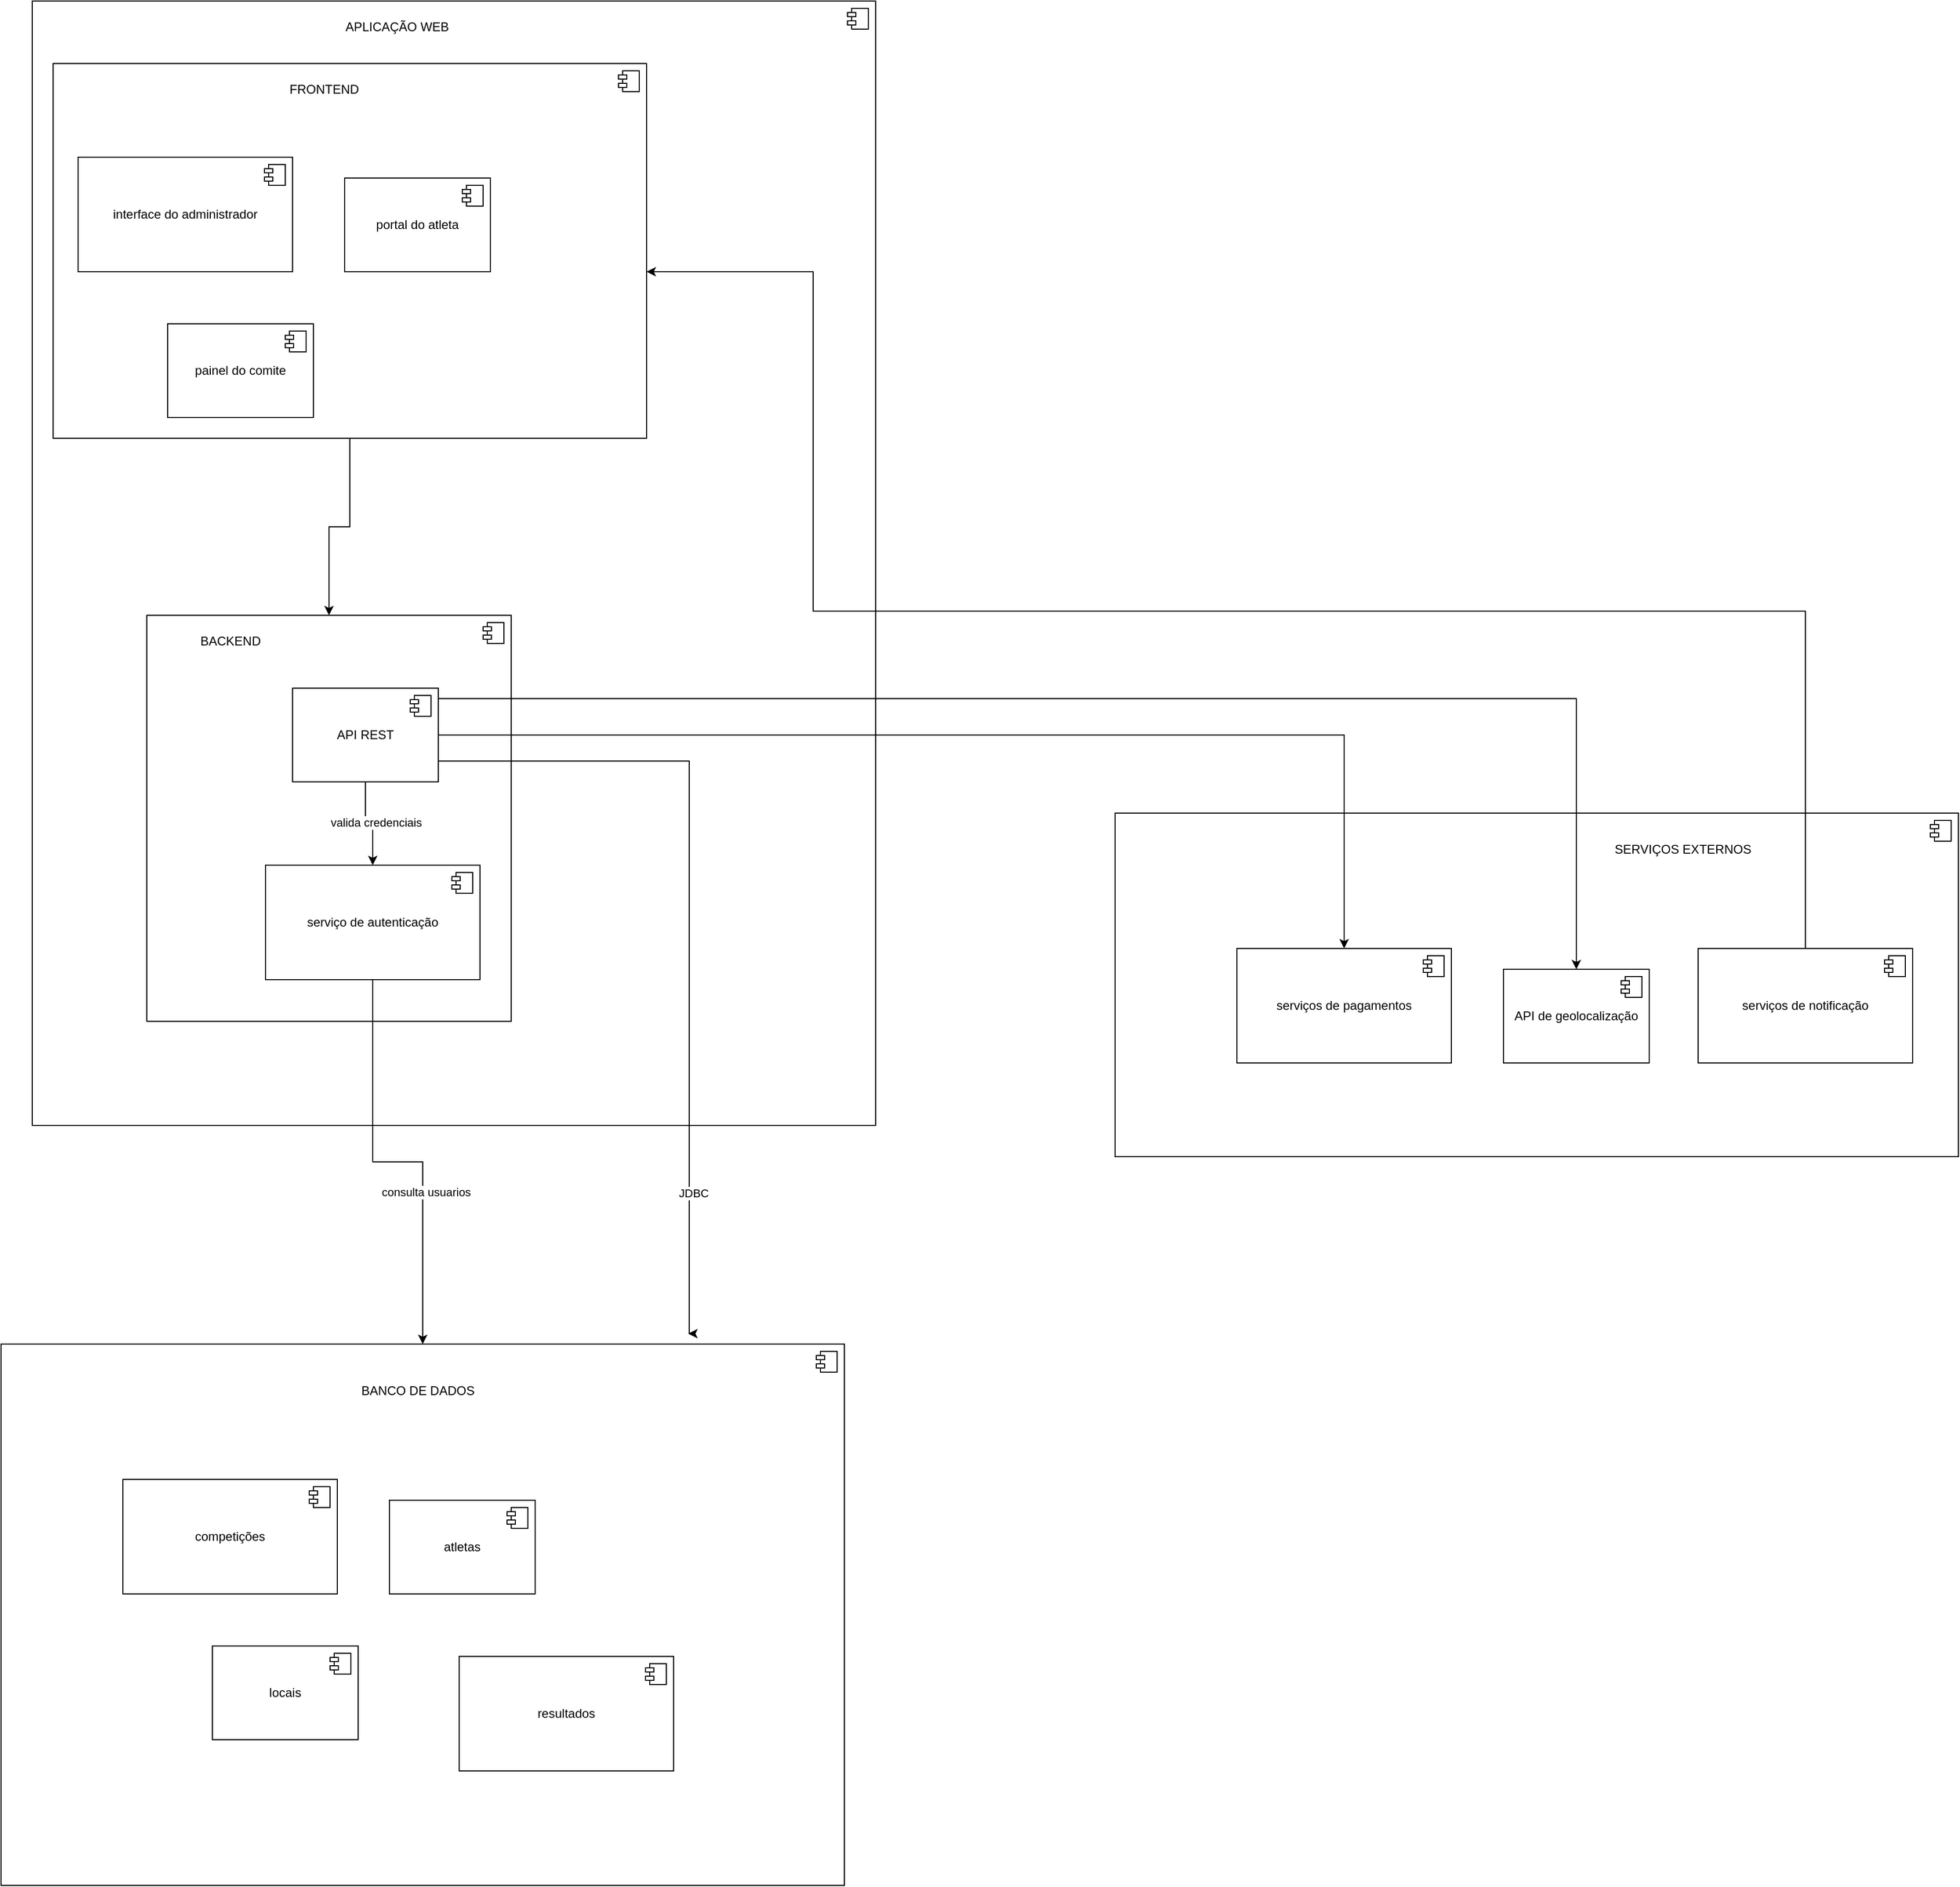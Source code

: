 <mxfile version="26.1.3">
  <diagram name="Página-1" id="j6RgWuZGL7l5uBg5RD7B">
    <mxGraphModel grid="1" page="1" gridSize="10" guides="1" tooltips="1" connect="1" arrows="1" fold="1" pageScale="1" pageWidth="827" pageHeight="1169" math="0" shadow="0">
      <root>
        <mxCell id="0" />
        <mxCell id="1" parent="0" />
        <mxCell id="IWRpcxTHR9jqZ0hSTlpp-1" value="" style="html=1;dropTarget=0;whiteSpace=wrap;movable=0;resizable=0;rotatable=0;deletable=0;editable=0;locked=1;connectable=0;" vertex="1" parent="1">
          <mxGeometry x="190" y="80" width="810" height="1080" as="geometry" />
        </mxCell>
        <mxCell id="IWRpcxTHR9jqZ0hSTlpp-2" value="" style="shape=module;jettyWidth=8;jettyHeight=4;" vertex="1" parent="IWRpcxTHR9jqZ0hSTlpp-1">
          <mxGeometry x="1" width="20" height="20" relative="1" as="geometry">
            <mxPoint x="-27" y="7" as="offset" />
          </mxGeometry>
        </mxCell>
        <mxCell id="IWRpcxTHR9jqZ0hSTlpp-65" style="edgeStyle=orthogonalEdgeStyle;rounded=0;orthogonalLoop=1;jettySize=auto;html=1;entryX=0.5;entryY=0;entryDx=0;entryDy=0;" edge="1" parent="1" source="IWRpcxTHR9jqZ0hSTlpp-3" target="IWRpcxTHR9jqZ0hSTlpp-12">
          <mxGeometry relative="1" as="geometry" />
        </mxCell>
        <mxCell id="IWRpcxTHR9jqZ0hSTlpp-3" value="" style="html=1;dropTarget=0;whiteSpace=wrap;movable=1;resizable=1;rotatable=1;deletable=1;editable=1;locked=0;connectable=1;" vertex="1" parent="1">
          <mxGeometry x="210" y="140" width="570" height="360" as="geometry" />
        </mxCell>
        <mxCell id="IWRpcxTHR9jqZ0hSTlpp-4" value="" style="shape=module;jettyWidth=8;jettyHeight=4;" vertex="1" parent="IWRpcxTHR9jqZ0hSTlpp-3">
          <mxGeometry x="1" width="20" height="20" relative="1" as="geometry">
            <mxPoint x="-27" y="7" as="offset" />
          </mxGeometry>
        </mxCell>
        <mxCell id="IWRpcxTHR9jqZ0hSTlpp-5" value="interface do administrador" style="html=1;dropTarget=0;whiteSpace=wrap;" vertex="1" parent="1">
          <mxGeometry x="234" y="230" width="206" height="110" as="geometry" />
        </mxCell>
        <mxCell id="IWRpcxTHR9jqZ0hSTlpp-6" value="" style="shape=module;jettyWidth=8;jettyHeight=4;" vertex="1" parent="IWRpcxTHR9jqZ0hSTlpp-5">
          <mxGeometry x="1" width="20" height="20" relative="1" as="geometry">
            <mxPoint x="-27" y="7" as="offset" />
          </mxGeometry>
        </mxCell>
        <mxCell id="IWRpcxTHR9jqZ0hSTlpp-7" value="portal do atleta" style="html=1;dropTarget=0;whiteSpace=wrap;" vertex="1" parent="1">
          <mxGeometry x="490" y="250" width="140" height="90" as="geometry" />
        </mxCell>
        <mxCell id="IWRpcxTHR9jqZ0hSTlpp-8" value="" style="shape=module;jettyWidth=8;jettyHeight=4;" vertex="1" parent="IWRpcxTHR9jqZ0hSTlpp-7">
          <mxGeometry x="1" width="20" height="20" relative="1" as="geometry">
            <mxPoint x="-27" y="7" as="offset" />
          </mxGeometry>
        </mxCell>
        <mxCell id="IWRpcxTHR9jqZ0hSTlpp-9" value="painel do comite" style="html=1;dropTarget=0;whiteSpace=wrap;" vertex="1" parent="1">
          <mxGeometry x="320" y="390" width="140" height="90" as="geometry" />
        </mxCell>
        <mxCell id="IWRpcxTHR9jqZ0hSTlpp-10" value="" style="shape=module;jettyWidth=8;jettyHeight=4;" vertex="1" parent="IWRpcxTHR9jqZ0hSTlpp-9">
          <mxGeometry x="1" width="20" height="20" relative="1" as="geometry">
            <mxPoint x="-27" y="7" as="offset" />
          </mxGeometry>
        </mxCell>
        <mxCell id="IWRpcxTHR9jqZ0hSTlpp-11" value="FRONTEND" style="text;html=1;align=center;verticalAlign=middle;resizable=0;points=[];autosize=1;strokeColor=none;fillColor=none;" vertex="1" parent="1">
          <mxGeometry x="425" y="150" width="90" height="30" as="geometry" />
        </mxCell>
        <mxCell id="IWRpcxTHR9jqZ0hSTlpp-12" value="" style="html=1;dropTarget=0;whiteSpace=wrap;" vertex="1" parent="1">
          <mxGeometry x="300" y="670" width="350" height="390" as="geometry" />
        </mxCell>
        <mxCell id="IWRpcxTHR9jqZ0hSTlpp-13" value="" style="shape=module;jettyWidth=8;jettyHeight=4;" vertex="1" parent="IWRpcxTHR9jqZ0hSTlpp-12">
          <mxGeometry x="1" width="20" height="20" relative="1" as="geometry">
            <mxPoint x="-27" y="7" as="offset" />
          </mxGeometry>
        </mxCell>
        <mxCell id="IWRpcxTHR9jqZ0hSTlpp-50" style="edgeStyle=orthogonalEdgeStyle;rounded=0;orthogonalLoop=1;jettySize=auto;html=1;" edge="1" parent="1" source="IWRpcxTHR9jqZ0hSTlpp-14" target="IWRpcxTHR9jqZ0hSTlpp-36">
          <mxGeometry relative="1" as="geometry" />
        </mxCell>
        <mxCell id="IWRpcxTHR9jqZ0hSTlpp-51" value="consulta usuarios" style="edgeLabel;html=1;align=center;verticalAlign=middle;resizable=0;points=[];" connectable="0" vertex="1" parent="IWRpcxTHR9jqZ0hSTlpp-50">
          <mxGeometry x="0.266" y="3" relative="1" as="geometry">
            <mxPoint as="offset" />
          </mxGeometry>
        </mxCell>
        <mxCell id="IWRpcxTHR9jqZ0hSTlpp-14" value="serviço de autenticação" style="html=1;dropTarget=0;whiteSpace=wrap;" vertex="1" parent="1">
          <mxGeometry x="414" y="910" width="206" height="110" as="geometry" />
        </mxCell>
        <mxCell id="IWRpcxTHR9jqZ0hSTlpp-15" value="" style="shape=module;jettyWidth=8;jettyHeight=4;" vertex="1" parent="IWRpcxTHR9jqZ0hSTlpp-14">
          <mxGeometry x="1" width="20" height="20" relative="1" as="geometry">
            <mxPoint x="-27" y="7" as="offset" />
          </mxGeometry>
        </mxCell>
        <mxCell id="IWRpcxTHR9jqZ0hSTlpp-46" style="edgeStyle=orthogonalEdgeStyle;rounded=0;orthogonalLoop=1;jettySize=auto;html=1;entryX=0.5;entryY=0;entryDx=0;entryDy=0;" edge="1" parent="1" source="IWRpcxTHR9jqZ0hSTlpp-16" target="IWRpcxTHR9jqZ0hSTlpp-14">
          <mxGeometry relative="1" as="geometry" />
        </mxCell>
        <mxCell id="IWRpcxTHR9jqZ0hSTlpp-47" value="valida credenciais" style="edgeLabel;html=1;align=center;verticalAlign=middle;resizable=0;points=[];" connectable="0" vertex="1" parent="IWRpcxTHR9jqZ0hSTlpp-46">
          <mxGeometry x="0.081" y="3" relative="1" as="geometry">
            <mxPoint y="-1" as="offset" />
          </mxGeometry>
        </mxCell>
        <mxCell id="IWRpcxTHR9jqZ0hSTlpp-48" style="edgeStyle=orthogonalEdgeStyle;rounded=0;orthogonalLoop=1;jettySize=auto;html=1;" edge="1" parent="1" source="IWRpcxTHR9jqZ0hSTlpp-16">
          <mxGeometry relative="1" as="geometry">
            <mxPoint x="820" y="1360" as="targetPoint" />
            <Array as="points">
              <mxPoint x="821" y="810" />
              <mxPoint x="821" y="1360" />
            </Array>
          </mxGeometry>
        </mxCell>
        <mxCell id="IWRpcxTHR9jqZ0hSTlpp-49" value="JDBC" style="edgeLabel;html=1;align=center;verticalAlign=middle;resizable=0;points=[];" connectable="0" vertex="1" parent="IWRpcxTHR9jqZ0hSTlpp-48">
          <mxGeometry x="0.657" y="4" relative="1" as="geometry">
            <mxPoint as="offset" />
          </mxGeometry>
        </mxCell>
        <mxCell id="IWRpcxTHR9jqZ0hSTlpp-16" value="API REST" style="html=1;dropTarget=0;whiteSpace=wrap;" vertex="1" parent="1">
          <mxGeometry x="440" y="740" width="140" height="90" as="geometry" />
        </mxCell>
        <mxCell id="IWRpcxTHR9jqZ0hSTlpp-17" value="" style="shape=module;jettyWidth=8;jettyHeight=4;" vertex="1" parent="IWRpcxTHR9jqZ0hSTlpp-16">
          <mxGeometry x="1" width="20" height="20" relative="1" as="geometry">
            <mxPoint x="-27" y="7" as="offset" />
          </mxGeometry>
        </mxCell>
        <mxCell id="IWRpcxTHR9jqZ0hSTlpp-20" value="BACKEND" style="text;html=1;align=center;verticalAlign=middle;resizable=0;points=[];autosize=1;strokeColor=none;fillColor=none;" vertex="1" parent="1">
          <mxGeometry x="340" y="680" width="80" height="30" as="geometry" />
        </mxCell>
        <mxCell id="IWRpcxTHR9jqZ0hSTlpp-22" value="" style="ellipse;whiteSpace=wrap;html=1;align=center;aspect=fixed;fillColor=none;strokeColor=none;resizable=0;perimeter=centerPerimeter;rotatable=0;allowArrows=0;points=[];outlineConnect=1;" vertex="1" parent="1">
          <mxGeometry x="425" y="600" width="10" height="10" as="geometry" />
        </mxCell>
        <mxCell id="IWRpcxTHR9jqZ0hSTlpp-35" value="APLICAÇÃO WEB" style="text;html=1;align=center;verticalAlign=middle;resizable=0;points=[];autosize=1;strokeColor=none;fillColor=none;" vertex="1" parent="1">
          <mxGeometry x="480" y="90" width="120" height="30" as="geometry" />
        </mxCell>
        <mxCell id="IWRpcxTHR9jqZ0hSTlpp-36" value="" style="html=1;dropTarget=0;whiteSpace=wrap;movable=1;resizable=1;rotatable=1;deletable=1;editable=1;locked=0;connectable=1;" vertex="1" parent="1">
          <mxGeometry x="160" y="1370" width="810" height="520" as="geometry" />
        </mxCell>
        <mxCell id="IWRpcxTHR9jqZ0hSTlpp-37" value="" style="shape=module;jettyWidth=8;jettyHeight=4;" vertex="1" parent="IWRpcxTHR9jqZ0hSTlpp-36">
          <mxGeometry x="1" width="20" height="20" relative="1" as="geometry">
            <mxPoint x="-27" y="7" as="offset" />
          </mxGeometry>
        </mxCell>
        <mxCell id="IWRpcxTHR9jqZ0hSTlpp-38" value="competições" style="html=1;dropTarget=0;whiteSpace=wrap;" vertex="1" parent="1">
          <mxGeometry x="277" y="1500" width="206" height="110" as="geometry" />
        </mxCell>
        <mxCell id="IWRpcxTHR9jqZ0hSTlpp-39" value="" style="shape=module;jettyWidth=8;jettyHeight=4;" vertex="1" parent="IWRpcxTHR9jqZ0hSTlpp-38">
          <mxGeometry x="1" width="20" height="20" relative="1" as="geometry">
            <mxPoint x="-27" y="7" as="offset" />
          </mxGeometry>
        </mxCell>
        <mxCell id="IWRpcxTHR9jqZ0hSTlpp-40" value="atletas" style="html=1;dropTarget=0;whiteSpace=wrap;" vertex="1" parent="1">
          <mxGeometry x="533" y="1520" width="140" height="90" as="geometry" />
        </mxCell>
        <mxCell id="IWRpcxTHR9jqZ0hSTlpp-41" value="" style="shape=module;jettyWidth=8;jettyHeight=4;" vertex="1" parent="IWRpcxTHR9jqZ0hSTlpp-40">
          <mxGeometry x="1" width="20" height="20" relative="1" as="geometry">
            <mxPoint x="-27" y="7" as="offset" />
          </mxGeometry>
        </mxCell>
        <mxCell id="IWRpcxTHR9jqZ0hSTlpp-42" value="locais" style="html=1;dropTarget=0;whiteSpace=wrap;" vertex="1" parent="1">
          <mxGeometry x="363" y="1660" width="140" height="90" as="geometry" />
        </mxCell>
        <mxCell id="IWRpcxTHR9jqZ0hSTlpp-43" value="" style="shape=module;jettyWidth=8;jettyHeight=4;" vertex="1" parent="IWRpcxTHR9jqZ0hSTlpp-42">
          <mxGeometry x="1" width="20" height="20" relative="1" as="geometry">
            <mxPoint x="-27" y="7" as="offset" />
          </mxGeometry>
        </mxCell>
        <mxCell id="IWRpcxTHR9jqZ0hSTlpp-44" value="resultados" style="html=1;dropTarget=0;whiteSpace=wrap;" vertex="1" parent="1">
          <mxGeometry x="600" y="1670" width="206" height="110" as="geometry" />
        </mxCell>
        <mxCell id="IWRpcxTHR9jqZ0hSTlpp-45" value="" style="shape=module;jettyWidth=8;jettyHeight=4;" vertex="1" parent="IWRpcxTHR9jqZ0hSTlpp-44">
          <mxGeometry x="1" width="20" height="20" relative="1" as="geometry">
            <mxPoint x="-27" y="7" as="offset" />
          </mxGeometry>
        </mxCell>
        <mxCell id="IWRpcxTHR9jqZ0hSTlpp-52" value="BANCO DE DADOS" style="text;html=1;align=center;verticalAlign=middle;resizable=0;points=[];autosize=1;strokeColor=none;fillColor=none;" vertex="1" parent="1">
          <mxGeometry x="495" y="1400" width="130" height="30" as="geometry" />
        </mxCell>
        <mxCell id="IWRpcxTHR9jqZ0hSTlpp-53" value="" style="html=1;dropTarget=0;whiteSpace=wrap;movable=1;resizable=1;rotatable=1;deletable=1;editable=1;locked=0;connectable=1;" vertex="1" parent="1">
          <mxGeometry x="1230" y="860" width="810" height="330" as="geometry" />
        </mxCell>
        <mxCell id="IWRpcxTHR9jqZ0hSTlpp-54" value="" style="shape=module;jettyWidth=8;jettyHeight=4;" vertex="1" parent="IWRpcxTHR9jqZ0hSTlpp-53">
          <mxGeometry x="1" width="20" height="20" relative="1" as="geometry">
            <mxPoint x="-27" y="7" as="offset" />
          </mxGeometry>
        </mxCell>
        <mxCell id="IWRpcxTHR9jqZ0hSTlpp-55" value="serviços de pagamentos" style="html=1;dropTarget=0;whiteSpace=wrap;" vertex="1" parent="1">
          <mxGeometry x="1347" y="990" width="206" height="110" as="geometry" />
        </mxCell>
        <mxCell id="IWRpcxTHR9jqZ0hSTlpp-56" value="" style="shape=module;jettyWidth=8;jettyHeight=4;" vertex="1" parent="IWRpcxTHR9jqZ0hSTlpp-55">
          <mxGeometry x="1" width="20" height="20" relative="1" as="geometry">
            <mxPoint x="-27" y="7" as="offset" />
          </mxGeometry>
        </mxCell>
        <mxCell id="IWRpcxTHR9jqZ0hSTlpp-57" value="API de geolocalização" style="html=1;dropTarget=0;whiteSpace=wrap;" vertex="1" parent="1">
          <mxGeometry x="1603" y="1010" width="140" height="90" as="geometry" />
        </mxCell>
        <mxCell id="IWRpcxTHR9jqZ0hSTlpp-58" value="" style="shape=module;jettyWidth=8;jettyHeight=4;" vertex="1" parent="IWRpcxTHR9jqZ0hSTlpp-57">
          <mxGeometry x="1" width="20" height="20" relative="1" as="geometry">
            <mxPoint x="-27" y="7" as="offset" />
          </mxGeometry>
        </mxCell>
        <mxCell id="IWRpcxTHR9jqZ0hSTlpp-64" style="edgeStyle=orthogonalEdgeStyle;rounded=0;orthogonalLoop=1;jettySize=auto;html=1;exitX=0.5;exitY=0;exitDx=0;exitDy=0;" edge="1" parent="1" source="IWRpcxTHR9jqZ0hSTlpp-61">
          <mxGeometry relative="1" as="geometry">
            <mxPoint x="780" y="340" as="targetPoint" />
            <Array as="points">
              <mxPoint x="1893" y="666" />
              <mxPoint x="940" y="666" />
              <mxPoint x="940" y="340" />
            </Array>
          </mxGeometry>
        </mxCell>
        <mxCell id="IWRpcxTHR9jqZ0hSTlpp-61" value="serviços de notificação" style="html=1;dropTarget=0;whiteSpace=wrap;" vertex="1" parent="1">
          <mxGeometry x="1790" y="990" width="206" height="110" as="geometry" />
        </mxCell>
        <mxCell id="IWRpcxTHR9jqZ0hSTlpp-62" value="" style="shape=module;jettyWidth=8;jettyHeight=4;" vertex="1" parent="IWRpcxTHR9jqZ0hSTlpp-61">
          <mxGeometry x="1" width="20" height="20" relative="1" as="geometry">
            <mxPoint x="-27" y="7" as="offset" />
          </mxGeometry>
        </mxCell>
        <mxCell id="IWRpcxTHR9jqZ0hSTlpp-63" value="SERVIÇOS EXTERNOS" style="text;html=1;align=center;verticalAlign=middle;resizable=0;points=[];autosize=1;strokeColor=none;fillColor=none;" vertex="1" parent="1">
          <mxGeometry x="1700" y="880" width="150" height="30" as="geometry" />
        </mxCell>
        <mxCell id="IWRpcxTHR9jqZ0hSTlpp-66" style="edgeStyle=orthogonalEdgeStyle;rounded=0;orthogonalLoop=1;jettySize=auto;html=1;" edge="1" parent="1" source="IWRpcxTHR9jqZ0hSTlpp-16" target="IWRpcxTHR9jqZ0hSTlpp-55">
          <mxGeometry relative="1" as="geometry" />
        </mxCell>
        <mxCell id="IWRpcxTHR9jqZ0hSTlpp-67" style="edgeStyle=orthogonalEdgeStyle;rounded=0;orthogonalLoop=1;jettySize=auto;html=1;" edge="1" parent="1" source="IWRpcxTHR9jqZ0hSTlpp-16" target="IWRpcxTHR9jqZ0hSTlpp-57">
          <mxGeometry relative="1" as="geometry">
            <Array as="points">
              <mxPoint x="1673" y="750" />
            </Array>
          </mxGeometry>
        </mxCell>
      </root>
    </mxGraphModel>
  </diagram>
</mxfile>
